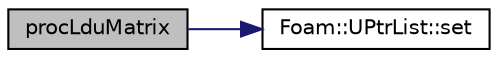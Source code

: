 digraph "procLduMatrix"
{
  bgcolor="transparent";
  edge [fontname="Helvetica",fontsize="10",labelfontname="Helvetica",labelfontsize="10"];
  node [fontname="Helvetica",fontsize="10",shape=record];
  rankdir="LR";
  Node0 [label="procLduMatrix",height=0.2,width=0.4,color="black", fillcolor="grey75", style="filled", fontcolor="black"];
  Node0 -> Node1 [color="midnightblue",fontsize="10",style="solid",fontname="Helvetica"];
  Node1 [label="Foam::UPtrList::set",height=0.2,width=0.4,color="black",URL="$a27101.html#a2d4fe99e7a41d6359b3c1946995622a0",tooltip="Is element set. "];
}
